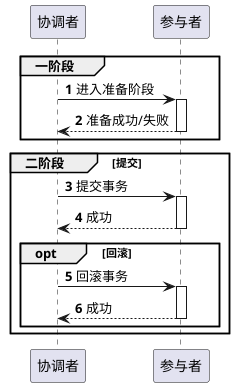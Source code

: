 @startuml

autoactivate on
autonumber

group 一阶段
    协调者 -> 参与者: 进入准备阶段
    return 准备成功/失败
end

group 二阶段 [提交]
    协调者 -> 参与者: 提交事务
    return 成功

    opt 回滚
        协调者 -> 参与者: 回滚事务
        return 成功
    end
end

@enduml